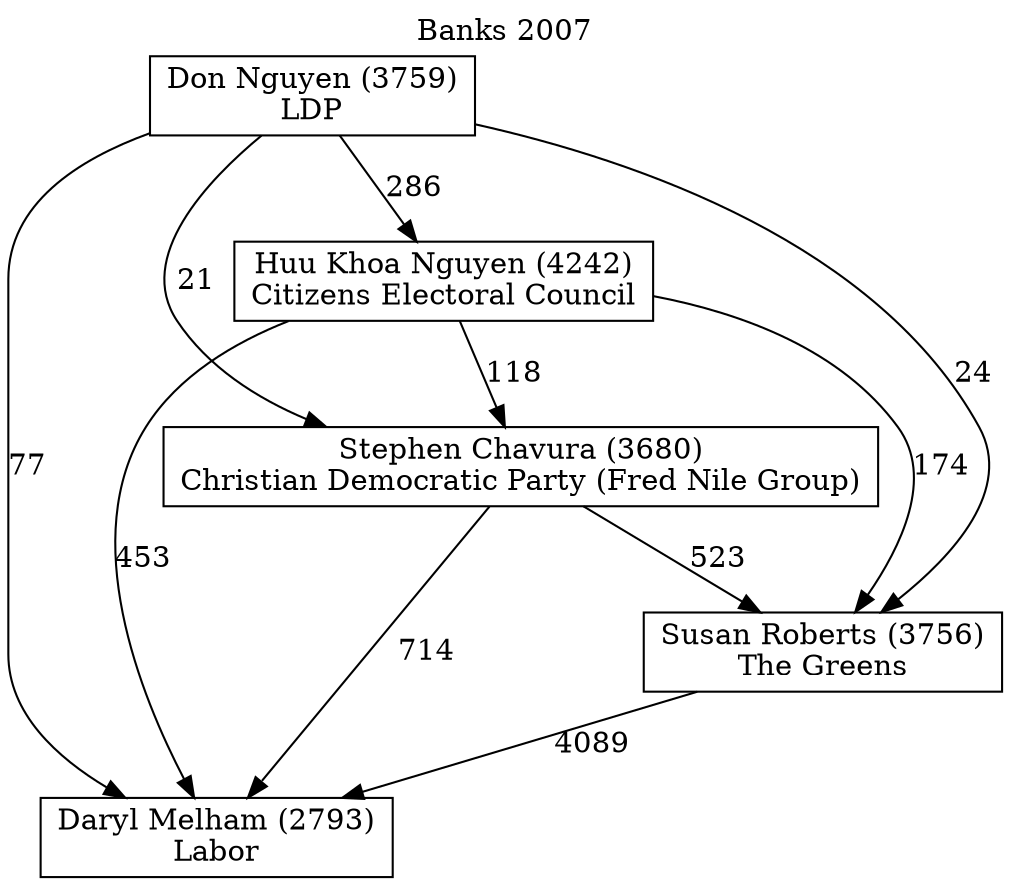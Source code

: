 // House preference flow
digraph "Daryl Melham (2793)_Banks_2007" {
	graph [label="Banks 2007" labelloc=t mclimit=10]
	node [shape=box]
	"Daryl Melham (2793)" [label="Daryl Melham (2793)
Labor"]
	"Don Nguyen (3759)" [label="Don Nguyen (3759)
LDP"]
	"Huu Khoa Nguyen (4242)" [label="Huu Khoa Nguyen (4242)
Citizens Electoral Council"]
	"Stephen Chavura (3680)" [label="Stephen Chavura (3680)
Christian Democratic Party (Fred Nile Group)"]
	"Susan Roberts (3756)" [label="Susan Roberts (3756)
The Greens"]
	"Don Nguyen (3759)" -> "Daryl Melham (2793)" [label=77]
	"Don Nguyen (3759)" -> "Huu Khoa Nguyen (4242)" [label=286]
	"Don Nguyen (3759)" -> "Stephen Chavura (3680)" [label=21]
	"Don Nguyen (3759)" -> "Susan Roberts (3756)" [label=24]
	"Huu Khoa Nguyen (4242)" -> "Daryl Melham (2793)" [label=453]
	"Huu Khoa Nguyen (4242)" -> "Stephen Chavura (3680)" [label=118]
	"Huu Khoa Nguyen (4242)" -> "Susan Roberts (3756)" [label=174]
	"Stephen Chavura (3680)" -> "Daryl Melham (2793)" [label=714]
	"Stephen Chavura (3680)" -> "Susan Roberts (3756)" [label=523]
	"Susan Roberts (3756)" -> "Daryl Melham (2793)" [label=4089]
}
